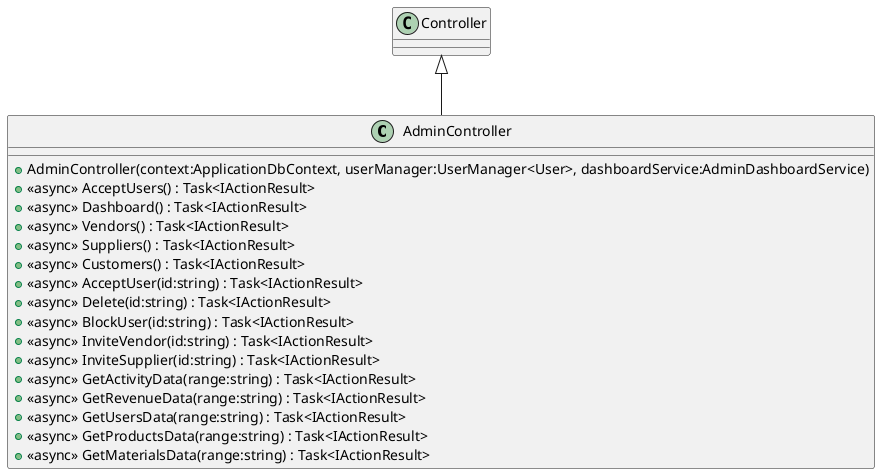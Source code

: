 @startuml
class AdminController {
    + AdminController(context:ApplicationDbContext, userManager:UserManager<User>, dashboardService:AdminDashboardService)
    + <<async>> AcceptUsers() : Task<IActionResult>
    + <<async>> Dashboard() : Task<IActionResult>
    + <<async>> Vendors() : Task<IActionResult>
    + <<async>> Suppliers() : Task<IActionResult>
    + <<async>> Customers() : Task<IActionResult>
    + <<async>> AcceptUser(id:string) : Task<IActionResult>
    + <<async>> Delete(id:string) : Task<IActionResult>
    + <<async>> BlockUser(id:string) : Task<IActionResult>
    + <<async>> InviteVendor(id:string) : Task<IActionResult>
    + <<async>> InviteSupplier(id:string) : Task<IActionResult>
    + <<async>> GetActivityData(range:string) : Task<IActionResult>
    + <<async>> GetRevenueData(range:string) : Task<IActionResult>
    + <<async>> GetUsersData(range:string) : Task<IActionResult>
    + <<async>> GetProductsData(range:string) : Task<IActionResult>
    + <<async>> GetMaterialsData(range:string) : Task<IActionResult>
}
Controller <|-- AdminController
@enduml
